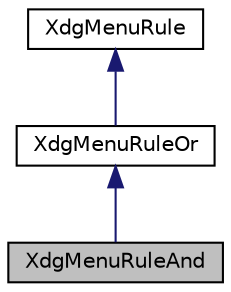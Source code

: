 digraph G
{
  edge [fontname="Helvetica",fontsize="10",labelfontname="Helvetica",labelfontsize="10"];
  node [fontname="Helvetica",fontsize="10",shape=record];
  Node1 [label="XdgMenuRuleAnd",height=0.2,width=0.4,color="black", fillcolor="grey75", style="filled" fontcolor="black"];
  Node2 -> Node1 [dir=back,color="midnightblue",fontsize="10",style="solid",fontname="Helvetica"];
  Node2 [label="XdgMenuRuleOr",height=0.2,width=0.4,color="black", fillcolor="white", style="filled",URL="$classXdgMenuRuleOr.html"];
  Node3 -> Node2 [dir=back,color="midnightblue",fontsize="10",style="solid",fontname="Helvetica"];
  Node3 [label="XdgMenuRule",height=0.2,width=0.4,color="black", fillcolor="white", style="filled",URL="$classXdgMenuRule.html"];
}
